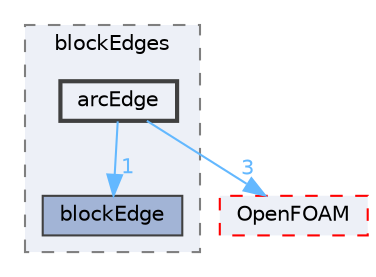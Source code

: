 digraph "src/mesh/blockMesh/blockEdges/arcEdge"
{
 // LATEX_PDF_SIZE
  bgcolor="transparent";
  edge [fontname=Helvetica,fontsize=10,labelfontname=Helvetica,labelfontsize=10];
  node [fontname=Helvetica,fontsize=10,shape=box,height=0.2,width=0.4];
  compound=true
  subgraph clusterdir_2be04f7008d0f59dcfa6d7f2ed1ae216 {
    graph [ bgcolor="#edf0f7", pencolor="grey50", label="blockEdges", fontname=Helvetica,fontsize=10 style="filled,dashed", URL="dir_2be04f7008d0f59dcfa6d7f2ed1ae216.html",tooltip=""]
  dir_a06eaa1db3dcb24dc2dac6400bb2f129 [label="blockEdge", fillcolor="#a2b4d6", color="grey25", style="filled", URL="dir_a06eaa1db3dcb24dc2dac6400bb2f129.html",tooltip=""];
  dir_1e2b5d106c389480ab6a4ff2a663876e [label="arcEdge", fillcolor="#edf0f7", color="grey25", style="filled,bold", URL="dir_1e2b5d106c389480ab6a4ff2a663876e.html",tooltip=""];
  }
  dir_c5473ff19b20e6ec4dfe5c310b3778a8 [label="OpenFOAM", fillcolor="#edf0f7", color="red", style="filled,dashed", URL="dir_c5473ff19b20e6ec4dfe5c310b3778a8.html",tooltip=""];
  dir_1e2b5d106c389480ab6a4ff2a663876e->dir_a06eaa1db3dcb24dc2dac6400bb2f129 [headlabel="1", labeldistance=1.5 headhref="dir_000118_000300.html" href="dir_000118_000300.html" color="steelblue1" fontcolor="steelblue1"];
  dir_1e2b5d106c389480ab6a4ff2a663876e->dir_c5473ff19b20e6ec4dfe5c310b3778a8 [headlabel="3", labeldistance=1.5 headhref="dir_000118_002695.html" href="dir_000118_002695.html" color="steelblue1" fontcolor="steelblue1"];
}
